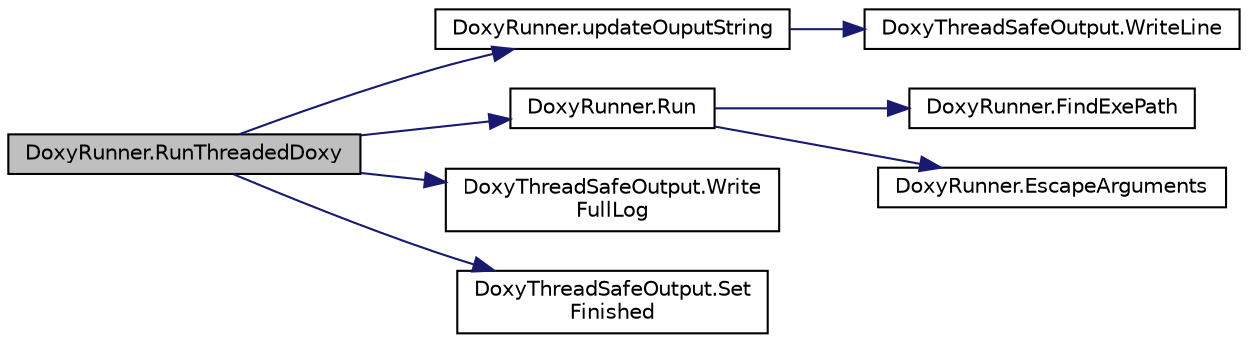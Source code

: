 digraph "DoxyRunner.RunThreadedDoxy"
{
 // LATEX_PDF_SIZE
  edge [fontname="Helvetica",fontsize="10",labelfontname="Helvetica",labelfontsize="10"];
  node [fontname="Helvetica",fontsize="10",shape=record];
  rankdir="LR";
  Node6 [label="DoxyRunner.RunThreadedDoxy",height=0.2,width=0.4,color="black", fillcolor="grey75", style="filled", fontcolor="black",tooltip=" "];
  Node6 -> Node7 [color="midnightblue",fontsize="10",style="solid",fontname="Helvetica"];
  Node7 [label="DoxyRunner.updateOuputString",height=0.2,width=0.4,color="black", fillcolor="white", style="filled",URL="$class_doxy_runner.html#a4474ed980f895f97ac3517fe85834259",tooltip=" "];
  Node7 -> Node8 [color="midnightblue",fontsize="10",style="solid",fontname="Helvetica"];
  Node8 [label="DoxyThreadSafeOutput.WriteLine",height=0.2,width=0.4,color="black", fillcolor="white", style="filled",URL="$class_doxy_thread_safe_output.html#ab2083e9efa17a35c72d3c2c784ef6800",tooltip=" "];
  Node6 -> Node9 [color="midnightblue",fontsize="10",style="solid",fontname="Helvetica"];
  Node9 [label="DoxyRunner.Run",height=0.2,width=0.4,color="black", fillcolor="white", style="filled",URL="$class_doxy_runner.html#a7458975df0c43d397051f225d6def184",tooltip="Runs the specified executable with the provided arguments and returns the process' exit code."];
  Node9 -> Node10 [color="midnightblue",fontsize="10",style="solid",fontname="Helvetica"];
  Node10 [label="DoxyRunner.FindExePath",height=0.2,width=0.4,color="black", fillcolor="white", style="filled",URL="$class_doxy_runner.html#a0923bf6769c3b99b4fb8e9ce67877a94",tooltip="Expands environment variables and, if unqualified, locates the exe in the working directory or the ev..."];
  Node9 -> Node11 [color="midnightblue",fontsize="10",style="solid",fontname="Helvetica"];
  Node11 [label="DoxyRunner.EscapeArguments",height=0.2,width=0.4,color="black", fillcolor="white", style="filled",URL="$class_doxy_runner.html#a9e1ad0bb37f42899aeac2e2fb59cb769",tooltip="Quotes all arguments that contain whitespace, or begin with a quote and returns a single argument str..."];
  Node6 -> Node12 [color="midnightblue",fontsize="10",style="solid",fontname="Helvetica"];
  Node12 [label="DoxyThreadSafeOutput.Write\lFullLog",height=0.2,width=0.4,color="black", fillcolor="white", style="filled",URL="$class_doxy_thread_safe_output.html#aa831eccd758e59c835fd3486c39a4a8c",tooltip=" "];
  Node6 -> Node13 [color="midnightblue",fontsize="10",style="solid",fontname="Helvetica"];
  Node13 [label="DoxyThreadSafeOutput.Set\lFinished",height=0.2,width=0.4,color="black", fillcolor="white", style="filled",URL="$class_doxy_thread_safe_output.html#a97e2149569e2bb5e749851daa2781423",tooltip=" "];
}
